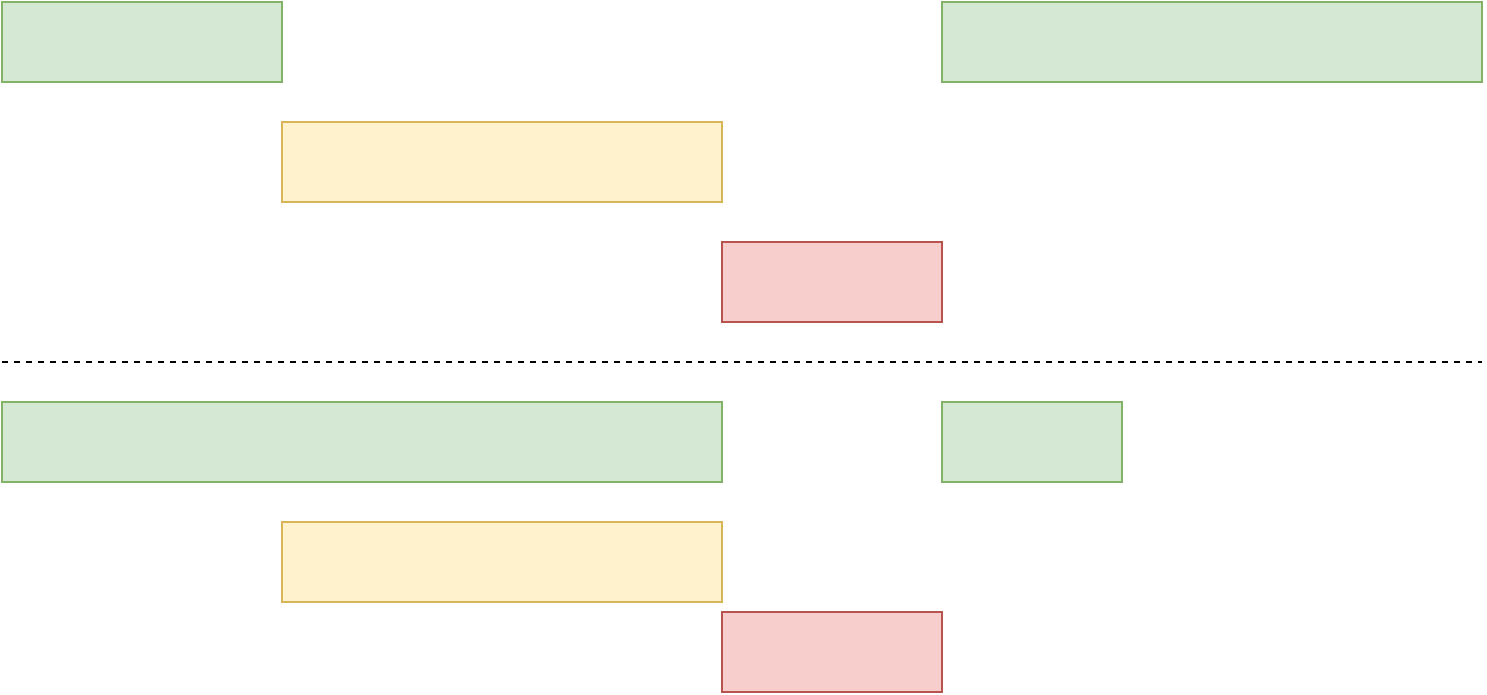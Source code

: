<mxfile version="24.0.4" type="device">
  <diagram name="Page-1" id="3I8ypb9ZHTeRbu0gNpge">
    <mxGraphModel dx="954" dy="727" grid="1" gridSize="10" guides="1" tooltips="1" connect="1" arrows="1" fold="1" page="1" pageScale="1" pageWidth="827" pageHeight="1169" math="0" shadow="0">
      <root>
        <mxCell id="0" />
        <mxCell id="1" parent="0" />
        <mxCell id="Elkq9HynKMPFsfBZglm--1" value="" style="rounded=0;whiteSpace=wrap;html=1;fillColor=#d5e8d4;strokeColor=#82b366;" vertex="1" parent="1">
          <mxGeometry x="80" y="240" width="140" height="40" as="geometry" />
        </mxCell>
        <mxCell id="Elkq9HynKMPFsfBZglm--2" value="" style="rounded=0;whiteSpace=wrap;html=1;fillColor=#f8cecc;strokeColor=#b85450;" vertex="1" parent="1">
          <mxGeometry x="440" y="360" width="110" height="40" as="geometry" />
        </mxCell>
        <mxCell id="Elkq9HynKMPFsfBZglm--3" value="" style="rounded=0;whiteSpace=wrap;html=1;fillColor=#fff2cc;strokeColor=#d6b656;" vertex="1" parent="1">
          <mxGeometry x="220" y="300" width="220" height="40" as="geometry" />
        </mxCell>
        <mxCell id="Elkq9HynKMPFsfBZglm--4" value="" style="rounded=0;whiteSpace=wrap;html=1;fillColor=#d5e8d4;strokeColor=#82b366;" vertex="1" parent="1">
          <mxGeometry x="550" y="240" width="270" height="40" as="geometry" />
        </mxCell>
        <mxCell id="Elkq9HynKMPFsfBZglm--5" value="" style="endArrow=none;dashed=1;html=1;rounded=0;" edge="1" parent="1">
          <mxGeometry width="50" height="50" relative="1" as="geometry">
            <mxPoint x="80" y="420" as="sourcePoint" />
            <mxPoint x="820" y="420" as="targetPoint" />
          </mxGeometry>
        </mxCell>
        <mxCell id="Elkq9HynKMPFsfBZglm--6" value="" style="rounded=0;whiteSpace=wrap;html=1;fillColor=#d5e8d4;strokeColor=#82b366;" vertex="1" parent="1">
          <mxGeometry x="80" y="440" width="360" height="40" as="geometry" />
        </mxCell>
        <mxCell id="Elkq9HynKMPFsfBZglm--7" value="" style="rounded=0;whiteSpace=wrap;html=1;fillColor=#fff2cc;strokeColor=#d6b656;" vertex="1" parent="1">
          <mxGeometry x="220" y="500" width="220" height="40" as="geometry" />
        </mxCell>
        <mxCell id="Elkq9HynKMPFsfBZglm--8" value="" style="rounded=0;whiteSpace=wrap;html=1;fillColor=#f8cecc;strokeColor=#b85450;" vertex="1" parent="1">
          <mxGeometry x="440" y="545" width="110" height="40" as="geometry" />
        </mxCell>
        <mxCell id="Elkq9HynKMPFsfBZglm--9" value="" style="rounded=0;whiteSpace=wrap;html=1;fillColor=#d5e8d4;strokeColor=#82b366;" vertex="1" parent="1">
          <mxGeometry x="550" y="440" width="90" height="40" as="geometry" />
        </mxCell>
      </root>
    </mxGraphModel>
  </diagram>
</mxfile>
